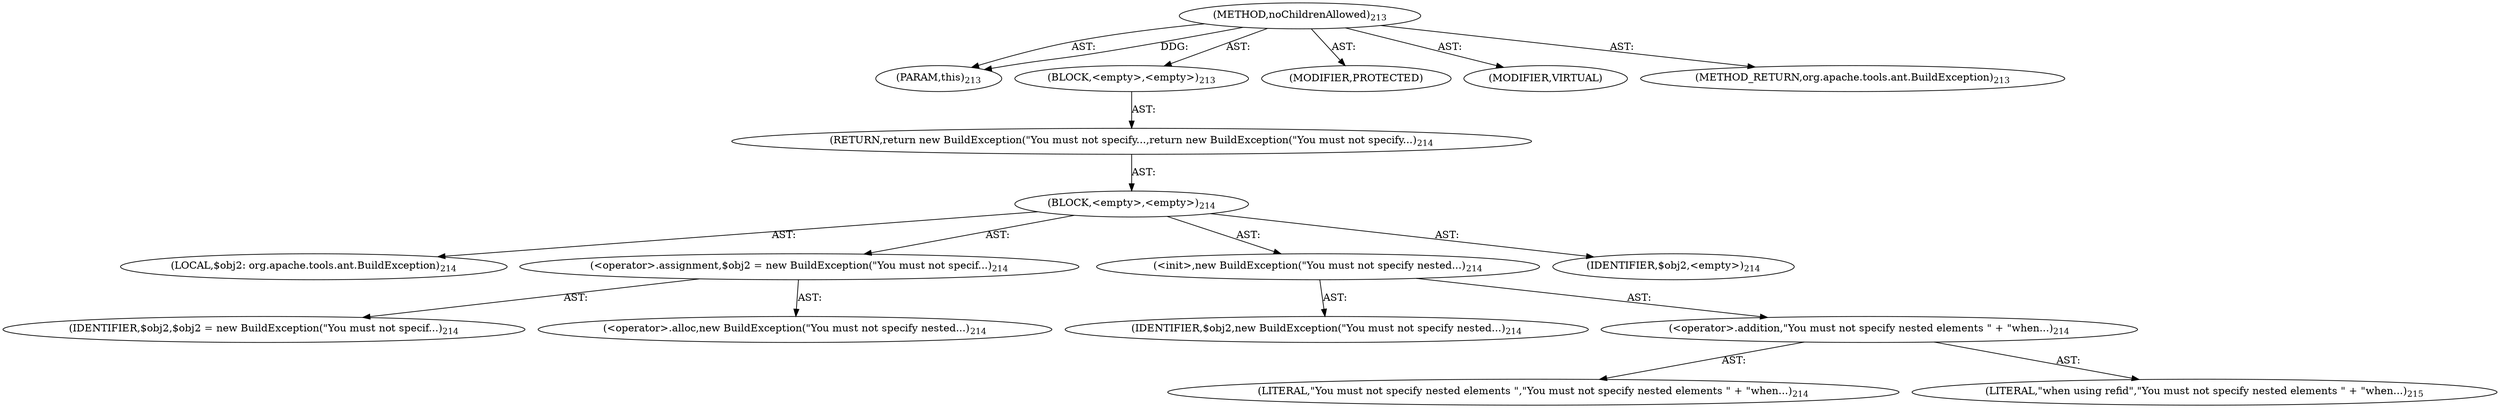 digraph "noChildrenAllowed" {  
"111669149703" [label = <(METHOD,noChildrenAllowed)<SUB>213</SUB>> ]
"115964117008" [label = <(PARAM,this)<SUB>213</SUB>> ]
"25769803792" [label = <(BLOCK,&lt;empty&gt;,&lt;empty&gt;)<SUB>213</SUB>> ]
"146028888069" [label = <(RETURN,return new BuildException(&quot;You must not specify...,return new BuildException(&quot;You must not specify...)<SUB>214</SUB>> ]
"25769803793" [label = <(BLOCK,&lt;empty&gt;,&lt;empty&gt;)<SUB>214</SUB>> ]
"94489280518" [label = <(LOCAL,$obj2: org.apache.tools.ant.BuildException)<SUB>214</SUB>> ]
"30064771126" [label = <(&lt;operator&gt;.assignment,$obj2 = new BuildException(&quot;You must not specif...)<SUB>214</SUB>> ]
"68719476788" [label = <(IDENTIFIER,$obj2,$obj2 = new BuildException(&quot;You must not specif...)<SUB>214</SUB>> ]
"30064771127" [label = <(&lt;operator&gt;.alloc,new BuildException(&quot;You must not specify nested...)<SUB>214</SUB>> ]
"30064771128" [label = <(&lt;init&gt;,new BuildException(&quot;You must not specify nested...)<SUB>214</SUB>> ]
"68719476789" [label = <(IDENTIFIER,$obj2,new BuildException(&quot;You must not specify nested...)<SUB>214</SUB>> ]
"30064771129" [label = <(&lt;operator&gt;.addition,&quot;You must not specify nested elements &quot; + &quot;when...)<SUB>214</SUB>> ]
"90194313222" [label = <(LITERAL,&quot;You must not specify nested elements &quot;,&quot;You must not specify nested elements &quot; + &quot;when...)<SUB>214</SUB>> ]
"90194313223" [label = <(LITERAL,&quot;when using refid&quot;,&quot;You must not specify nested elements &quot; + &quot;when...)<SUB>215</SUB>> ]
"68719476790" [label = <(IDENTIFIER,$obj2,&lt;empty&gt;)<SUB>214</SUB>> ]
"133143986193" [label = <(MODIFIER,PROTECTED)> ]
"133143986194" [label = <(MODIFIER,VIRTUAL)> ]
"128849018887" [label = <(METHOD_RETURN,org.apache.tools.ant.BuildException)<SUB>213</SUB>> ]
  "111669149703" -> "115964117008"  [ label = "AST: "] 
  "111669149703" -> "25769803792"  [ label = "AST: "] 
  "111669149703" -> "133143986193"  [ label = "AST: "] 
  "111669149703" -> "133143986194"  [ label = "AST: "] 
  "111669149703" -> "128849018887"  [ label = "AST: "] 
  "25769803792" -> "146028888069"  [ label = "AST: "] 
  "146028888069" -> "25769803793"  [ label = "AST: "] 
  "25769803793" -> "94489280518"  [ label = "AST: "] 
  "25769803793" -> "30064771126"  [ label = "AST: "] 
  "25769803793" -> "30064771128"  [ label = "AST: "] 
  "25769803793" -> "68719476790"  [ label = "AST: "] 
  "30064771126" -> "68719476788"  [ label = "AST: "] 
  "30064771126" -> "30064771127"  [ label = "AST: "] 
  "30064771128" -> "68719476789"  [ label = "AST: "] 
  "30064771128" -> "30064771129"  [ label = "AST: "] 
  "30064771129" -> "90194313222"  [ label = "AST: "] 
  "30064771129" -> "90194313223"  [ label = "AST: "] 
  "111669149703" -> "115964117008"  [ label = "DDG: "] 
}
